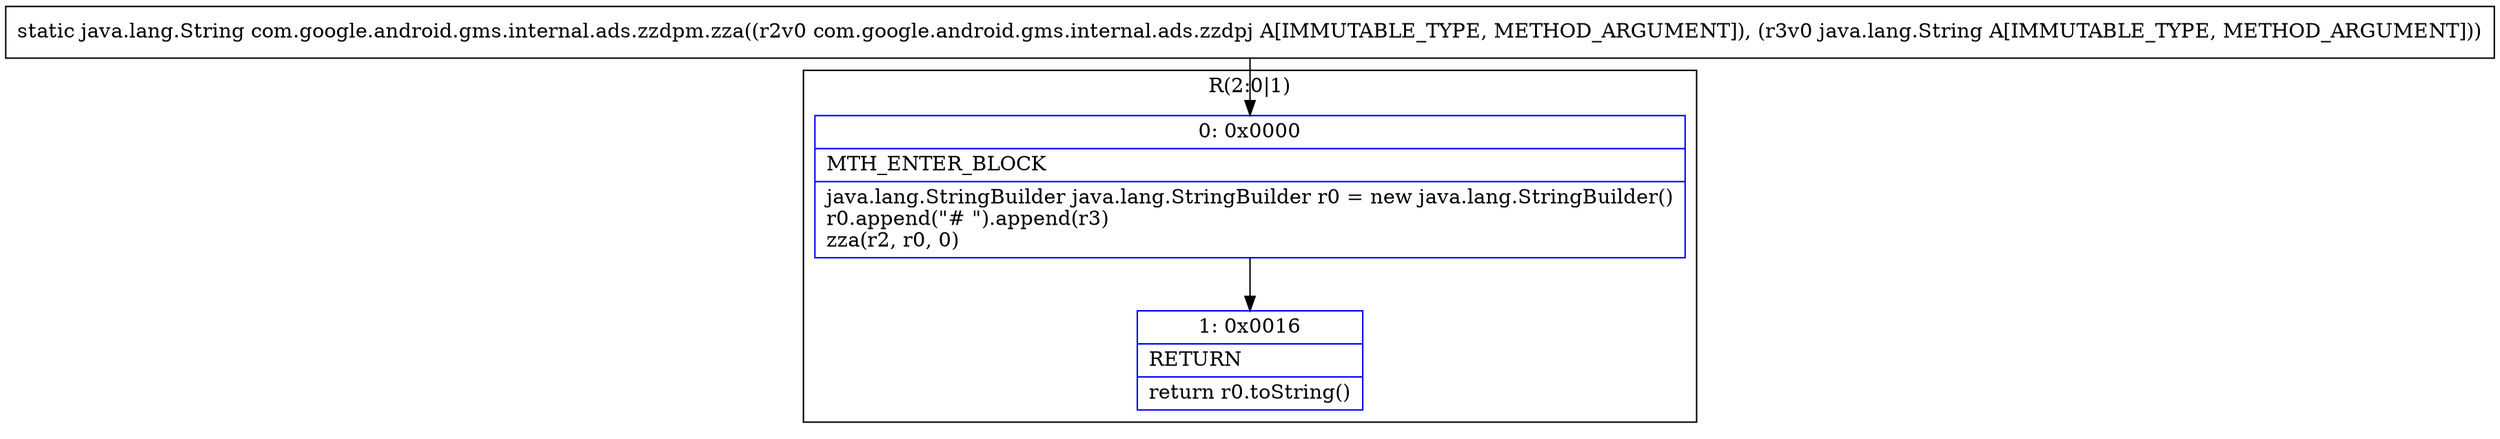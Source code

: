 digraph "CFG forcom.google.android.gms.internal.ads.zzdpm.zza(Lcom\/google\/android\/gms\/internal\/ads\/zzdpj;Ljava\/lang\/String;)Ljava\/lang\/String;" {
subgraph cluster_Region_1009343884 {
label = "R(2:0|1)";
node [shape=record,color=blue];
Node_0 [shape=record,label="{0\:\ 0x0000|MTH_ENTER_BLOCK\l|java.lang.StringBuilder java.lang.StringBuilder r0 = new java.lang.StringBuilder()\lr0.append(\"# \").append(r3)\lzza(r2, r0, 0)\l}"];
Node_1 [shape=record,label="{1\:\ 0x0016|RETURN\l|return r0.toString()\l}"];
}
MethodNode[shape=record,label="{static java.lang.String com.google.android.gms.internal.ads.zzdpm.zza((r2v0 com.google.android.gms.internal.ads.zzdpj A[IMMUTABLE_TYPE, METHOD_ARGUMENT]), (r3v0 java.lang.String A[IMMUTABLE_TYPE, METHOD_ARGUMENT])) }"];
MethodNode -> Node_0;
Node_0 -> Node_1;
}

